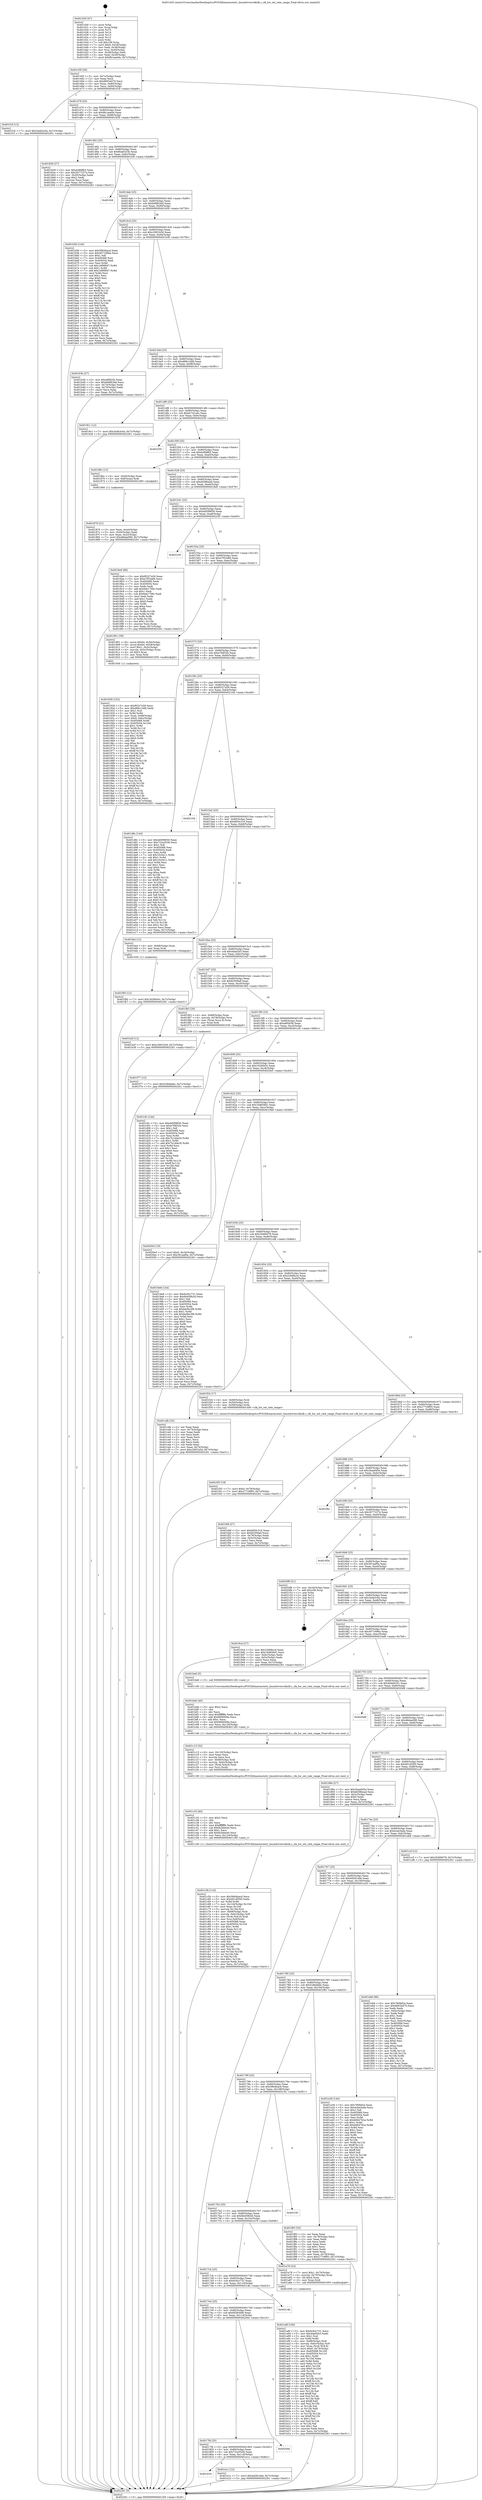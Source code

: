 digraph "0x401430" {
  label = "0x401430 (/mnt/c/Users/mathe/Desktop/tcc/POCII/binaries/extr_linuxdriversclkclk.c_clk_hw_set_rate_range_Final-ollvm.out::main(0))"
  labelloc = "t"
  node[shape=record]

  Entry [label="",width=0.3,height=0.3,shape=circle,fillcolor=black,style=filled]
  "0x40145f" [label="{
     0x40145f [26]\l
     | [instrs]\l
     &nbsp;&nbsp;0x40145f \<+3\>: mov -0x7c(%rbp),%eax\l
     &nbsp;&nbsp;0x401462 \<+2\>: mov %eax,%ecx\l
     &nbsp;&nbsp;0x401464 \<+6\>: sub $0x86634470,%ecx\l
     &nbsp;&nbsp;0x40146a \<+3\>: mov %eax,-0x80(%rbp)\l
     &nbsp;&nbsp;0x40146d \<+6\>: mov %ecx,-0x84(%rbp)\l
     &nbsp;&nbsp;0x401473 \<+6\>: je 0000000000401f18 \<main+0xae8\>\l
  }"]
  "0x401f18" [label="{
     0x401f18 [12]\l
     | [instrs]\l
     &nbsp;&nbsp;0x401f18 \<+7\>: movl $0x3a4b3c0a,-0x7c(%rbp)\l
     &nbsp;&nbsp;0x401f1f \<+5\>: jmp 0000000000402261 \<main+0xe31\>\l
  }"]
  "0x401479" [label="{
     0x401479 [25]\l
     | [instrs]\l
     &nbsp;&nbsp;0x401479 \<+5\>: jmp 000000000040147e \<main+0x4e\>\l
     &nbsp;&nbsp;0x40147e \<+3\>: mov -0x80(%rbp),%eax\l
     &nbsp;&nbsp;0x401481 \<+5\>: sub $0x8b1aee0e,%eax\l
     &nbsp;&nbsp;0x401486 \<+6\>: mov %eax,-0x88(%rbp)\l
     &nbsp;&nbsp;0x40148c \<+6\>: je 0000000000401839 \<main+0x409\>\l
  }"]
  Exit [label="",width=0.3,height=0.3,shape=circle,fillcolor=black,style=filled,peripheries=2]
  "0x401839" [label="{
     0x401839 [27]\l
     | [instrs]\l
     &nbsp;&nbsp;0x401839 \<+5\>: mov $0xdc8fdfb5,%eax\l
     &nbsp;&nbsp;0x40183e \<+5\>: mov $0x3077227e,%ecx\l
     &nbsp;&nbsp;0x401843 \<+3\>: mov -0x30(%rbp),%edx\l
     &nbsp;&nbsp;0x401846 \<+3\>: cmp $0x2,%edx\l
     &nbsp;&nbsp;0x401849 \<+3\>: cmovne %ecx,%eax\l
     &nbsp;&nbsp;0x40184c \<+3\>: mov %eax,-0x7c(%rbp)\l
     &nbsp;&nbsp;0x40184f \<+5\>: jmp 0000000000402261 \<main+0xe31\>\l
  }"]
  "0x401492" [label="{
     0x401492 [25]\l
     | [instrs]\l
     &nbsp;&nbsp;0x401492 \<+5\>: jmp 0000000000401497 \<main+0x67\>\l
     &nbsp;&nbsp;0x401497 \<+3\>: mov -0x80(%rbp),%eax\l
     &nbsp;&nbsp;0x40149a \<+5\>: sub $0x8ba6323b,%eax\l
     &nbsp;&nbsp;0x40149f \<+6\>: mov %eax,-0x8c(%rbp)\l
     &nbsp;&nbsp;0x4014a5 \<+6\>: je 0000000000401fc8 \<main+0xb98\>\l
  }"]
  "0x402261" [label="{
     0x402261 [5]\l
     | [instrs]\l
     &nbsp;&nbsp;0x402261 \<+5\>: jmp 000000000040145f \<main+0x2f\>\l
  }"]
  "0x401430" [label="{
     0x401430 [47]\l
     | [instrs]\l
     &nbsp;&nbsp;0x401430 \<+1\>: push %rbp\l
     &nbsp;&nbsp;0x401431 \<+3\>: mov %rsp,%rbp\l
     &nbsp;&nbsp;0x401434 \<+2\>: push %r15\l
     &nbsp;&nbsp;0x401436 \<+2\>: push %r14\l
     &nbsp;&nbsp;0x401438 \<+2\>: push %r13\l
     &nbsp;&nbsp;0x40143a \<+2\>: push %r12\l
     &nbsp;&nbsp;0x40143c \<+1\>: push %rbx\l
     &nbsp;&nbsp;0x40143d \<+7\>: sub $0x108,%rsp\l
     &nbsp;&nbsp;0x401444 \<+7\>: movl $0x0,-0x34(%rbp)\l
     &nbsp;&nbsp;0x40144b \<+3\>: mov %edi,-0x38(%rbp)\l
     &nbsp;&nbsp;0x40144e \<+4\>: mov %rsi,-0x40(%rbp)\l
     &nbsp;&nbsp;0x401452 \<+3\>: mov -0x38(%rbp),%edi\l
     &nbsp;&nbsp;0x401455 \<+3\>: mov %edi,-0x30(%rbp)\l
     &nbsp;&nbsp;0x401458 \<+7\>: movl $0x8b1aee0e,-0x7c(%rbp)\l
  }"]
  "0x401fb0" [label="{
     0x401fb0 [12]\l
     | [instrs]\l
     &nbsp;&nbsp;0x401fb0 \<+7\>: movl $0x16260e5c,-0x7c(%rbp)\l
     &nbsp;&nbsp;0x401fb7 \<+5\>: jmp 0000000000402261 \<main+0xe31\>\l
  }"]
  "0x401fc8" [label="{
     0x401fc8\l
  }", style=dashed]
  "0x4014ab" [label="{
     0x4014ab [25]\l
     | [instrs]\l
     &nbsp;&nbsp;0x4014ab \<+5\>: jmp 00000000004014b0 \<main+0x80\>\l
     &nbsp;&nbsp;0x4014b0 \<+3\>: mov -0x80(%rbp),%eax\l
     &nbsp;&nbsp;0x4014b3 \<+5\>: sub $0xb68fb3dd,%eax\l
     &nbsp;&nbsp;0x4014b8 \<+6\>: mov %eax,-0x90(%rbp)\l
     &nbsp;&nbsp;0x4014be \<+6\>: je 0000000000401b56 \<main+0x726\>\l
  }"]
  "0x401f77" [label="{
     0x401f77 [12]\l
     | [instrs]\l
     &nbsp;&nbsp;0x401f77 \<+7\>: movl $0x528ddddc,-0x7c(%rbp)\l
     &nbsp;&nbsp;0x401f7e \<+5\>: jmp 0000000000402261 \<main+0xe31\>\l
  }"]
  "0x401b56" [label="{
     0x401b56 [144]\l
     | [instrs]\l
     &nbsp;&nbsp;0x401b56 \<+5\>: mov $0x5864bacd,%eax\l
     &nbsp;&nbsp;0x401b5b \<+5\>: mov $0x4071696a,%ecx\l
     &nbsp;&nbsp;0x401b60 \<+2\>: mov $0x1,%dl\l
     &nbsp;&nbsp;0x401b62 \<+7\>: mov 0x405068,%esi\l
     &nbsp;&nbsp;0x401b69 \<+7\>: mov 0x405054,%edi\l
     &nbsp;&nbsp;0x401b70 \<+3\>: mov %esi,%r8d\l
     &nbsp;&nbsp;0x401b73 \<+7\>: sub $0x1ef06847,%r8d\l
     &nbsp;&nbsp;0x401b7a \<+4\>: sub $0x1,%r8d\l
     &nbsp;&nbsp;0x401b7e \<+7\>: add $0x1ef06847,%r8d\l
     &nbsp;&nbsp;0x401b85 \<+4\>: imul %r8d,%esi\l
     &nbsp;&nbsp;0x401b89 \<+3\>: and $0x1,%esi\l
     &nbsp;&nbsp;0x401b8c \<+3\>: cmp $0x0,%esi\l
     &nbsp;&nbsp;0x401b8f \<+4\>: sete %r9b\l
     &nbsp;&nbsp;0x401b93 \<+3\>: cmp $0xa,%edi\l
     &nbsp;&nbsp;0x401b96 \<+4\>: setl %r10b\l
     &nbsp;&nbsp;0x401b9a \<+3\>: mov %r9b,%r11b\l
     &nbsp;&nbsp;0x401b9d \<+4\>: xor $0xff,%r11b\l
     &nbsp;&nbsp;0x401ba1 \<+3\>: mov %r10b,%bl\l
     &nbsp;&nbsp;0x401ba4 \<+3\>: xor $0xff,%bl\l
     &nbsp;&nbsp;0x401ba7 \<+3\>: xor $0x0,%dl\l
     &nbsp;&nbsp;0x401baa \<+3\>: mov %r11b,%r14b\l
     &nbsp;&nbsp;0x401bad \<+4\>: and $0x0,%r14b\l
     &nbsp;&nbsp;0x401bb1 \<+3\>: and %dl,%r9b\l
     &nbsp;&nbsp;0x401bb4 \<+3\>: mov %bl,%r15b\l
     &nbsp;&nbsp;0x401bb7 \<+4\>: and $0x0,%r15b\l
     &nbsp;&nbsp;0x401bbb \<+3\>: and %dl,%r10b\l
     &nbsp;&nbsp;0x401bbe \<+3\>: or %r9b,%r14b\l
     &nbsp;&nbsp;0x401bc1 \<+3\>: or %r10b,%r15b\l
     &nbsp;&nbsp;0x401bc4 \<+3\>: xor %r15b,%r14b\l
     &nbsp;&nbsp;0x401bc7 \<+3\>: or %bl,%r11b\l
     &nbsp;&nbsp;0x401bca \<+4\>: xor $0xff,%r11b\l
     &nbsp;&nbsp;0x401bce \<+3\>: or $0x0,%dl\l
     &nbsp;&nbsp;0x401bd1 \<+3\>: and %dl,%r11b\l
     &nbsp;&nbsp;0x401bd4 \<+3\>: or %r11b,%r14b\l
     &nbsp;&nbsp;0x401bd7 \<+4\>: test $0x1,%r14b\l
     &nbsp;&nbsp;0x401bdb \<+3\>: cmovne %ecx,%eax\l
     &nbsp;&nbsp;0x401bde \<+3\>: mov %eax,-0x7c(%rbp)\l
     &nbsp;&nbsp;0x401be1 \<+5\>: jmp 0000000000402261 \<main+0xe31\>\l
  }"]
  "0x4014c4" [label="{
     0x4014c4 [25]\l
     | [instrs]\l
     &nbsp;&nbsp;0x4014c4 \<+5\>: jmp 00000000004014c9 \<main+0x99\>\l
     &nbsp;&nbsp;0x4014c9 \<+3\>: mov -0x80(%rbp),%eax\l
     &nbsp;&nbsp;0x4014cc \<+5\>: sub $0xc2901b3d,%eax\l
     &nbsp;&nbsp;0x4014d1 \<+6\>: mov %eax,-0x94(%rbp)\l
     &nbsp;&nbsp;0x4014d7 \<+6\>: je 0000000000401b3b \<main+0x70b\>\l
  }"]
  "0x401f35" [label="{
     0x401f35 [19]\l
     | [instrs]\l
     &nbsp;&nbsp;0x401f35 \<+7\>: movl $0x0,-0x78(%rbp)\l
     &nbsp;&nbsp;0x401f3c \<+7\>: movl $0x277c9f93,-0x7c(%rbp)\l
     &nbsp;&nbsp;0x401f43 \<+5\>: jmp 0000000000402261 \<main+0xe31\>\l
  }"]
  "0x401b3b" [label="{
     0x401b3b [27]\l
     | [instrs]\l
     &nbsp;&nbsp;0x401b3b \<+5\>: mov $0xa8f5b5b,%eax\l
     &nbsp;&nbsp;0x401b40 \<+5\>: mov $0xb68fb3dd,%ecx\l
     &nbsp;&nbsp;0x401b45 \<+3\>: mov -0x74(%rbp),%edx\l
     &nbsp;&nbsp;0x401b48 \<+3\>: cmp -0x70(%rbp),%edx\l
     &nbsp;&nbsp;0x401b4b \<+3\>: cmovl %ecx,%eax\l
     &nbsp;&nbsp;0x401b4e \<+3\>: mov %eax,-0x7c(%rbp)\l
     &nbsp;&nbsp;0x401b51 \<+5\>: jmp 0000000000402261 \<main+0xe31\>\l
  }"]
  "0x4014dd" [label="{
     0x4014dd [25]\l
     | [instrs]\l
     &nbsp;&nbsp;0x4014dd \<+5\>: jmp 00000000004014e2 \<main+0xb2\>\l
     &nbsp;&nbsp;0x4014e2 \<+3\>: mov -0x80(%rbp),%eax\l
     &nbsp;&nbsp;0x4014e5 \<+5\>: sub $0xd68c1dd6,%eax\l
     &nbsp;&nbsp;0x4014ea \<+6\>: mov %eax,-0x98(%rbp)\l
     &nbsp;&nbsp;0x4014f0 \<+6\>: je 00000000004019c1 \<main+0x591\>\l
  }"]
  "0x401816" [label="{
     0x401816\l
  }", style=dashed]
  "0x4019c1" [label="{
     0x4019c1 [12]\l
     | [instrs]\l
     &nbsp;&nbsp;0x4019c1 \<+7\>: movl $0x3a4b3c0a,-0x7c(%rbp)\l
     &nbsp;&nbsp;0x4019c8 \<+5\>: jmp 0000000000402261 \<main+0xe31\>\l
  }"]
  "0x4014f6" [label="{
     0x4014f6 [25]\l
     | [instrs]\l
     &nbsp;&nbsp;0x4014f6 \<+5\>: jmp 00000000004014fb \<main+0xcb\>\l
     &nbsp;&nbsp;0x4014fb \<+3\>: mov -0x80(%rbp),%eax\l
     &nbsp;&nbsp;0x4014fe \<+5\>: sub $0xdc741a4c,%eax\l
     &nbsp;&nbsp;0x401503 \<+6\>: mov %eax,-0x9c(%rbp)\l
     &nbsp;&nbsp;0x401509 \<+6\>: je 0000000000402255 \<main+0xe25\>\l
  }"]
  "0x401e1c" [label="{
     0x401e1c [12]\l
     | [instrs]\l
     &nbsp;&nbsp;0x401e1c \<+7\>: movl $0x4d2814de,-0x7c(%rbp)\l
     &nbsp;&nbsp;0x401e23 \<+5\>: jmp 0000000000402261 \<main+0xe31\>\l
  }"]
  "0x402255" [label="{
     0x402255\l
  }", style=dashed]
  "0x40150f" [label="{
     0x40150f [25]\l
     | [instrs]\l
     &nbsp;&nbsp;0x40150f \<+5\>: jmp 0000000000401514 \<main+0xe4\>\l
     &nbsp;&nbsp;0x401514 \<+3\>: mov -0x80(%rbp),%eax\l
     &nbsp;&nbsp;0x401517 \<+5\>: sub $0xdc8fdfb5,%eax\l
     &nbsp;&nbsp;0x40151c \<+6\>: mov %eax,-0xa0(%rbp)\l
     &nbsp;&nbsp;0x401522 \<+6\>: je 000000000040186c \<main+0x43c\>\l
  }"]
  "0x4017fd" [label="{
     0x4017fd [25]\l
     | [instrs]\l
     &nbsp;&nbsp;0x4017fd \<+5\>: jmp 0000000000401802 \<main+0x3d2\>\l
     &nbsp;&nbsp;0x401802 \<+3\>: mov -0x80(%rbp),%eax\l
     &nbsp;&nbsp;0x401805 \<+5\>: sub $0x722e5536,%eax\l
     &nbsp;&nbsp;0x40180a \<+6\>: mov %eax,-0x118(%rbp)\l
     &nbsp;&nbsp;0x401810 \<+6\>: je 0000000000401e1c \<main+0x9ec\>\l
  }"]
  "0x40186c" [label="{
     0x40186c [13]\l
     | [instrs]\l
     &nbsp;&nbsp;0x40186c \<+4\>: mov -0x40(%rbp),%rax\l
     &nbsp;&nbsp;0x401870 \<+4\>: mov 0x8(%rax),%rdi\l
     &nbsp;&nbsp;0x401874 \<+5\>: call 0000000000401060 \<atoi@plt\>\l
     | [calls]\l
     &nbsp;&nbsp;0x401060 \{1\} (unknown)\l
  }"]
  "0x401528" [label="{
     0x401528 [25]\l
     | [instrs]\l
     &nbsp;&nbsp;0x401528 \<+5\>: jmp 000000000040152d \<main+0xfd\>\l
     &nbsp;&nbsp;0x40152d \<+3\>: mov -0x80(%rbp),%eax\l
     &nbsp;&nbsp;0x401530 \<+5\>: sub $0xdd38bead,%eax\l
     &nbsp;&nbsp;0x401535 \<+6\>: mov %eax,-0xa4(%rbp)\l
     &nbsp;&nbsp;0x40153b \<+6\>: je 00000000004018a9 \<main+0x479\>\l
  }"]
  "0x401879" [label="{
     0x401879 [21]\l
     | [instrs]\l
     &nbsp;&nbsp;0x401879 \<+3\>: mov %eax,-0x44(%rbp)\l
     &nbsp;&nbsp;0x40187c \<+3\>: mov -0x44(%rbp),%eax\l
     &nbsp;&nbsp;0x40187f \<+3\>: mov %eax,-0x2c(%rbp)\l
     &nbsp;&nbsp;0x401882 \<+7\>: movl $0x48dae080,-0x7c(%rbp)\l
     &nbsp;&nbsp;0x401889 \<+5\>: jmp 0000000000402261 \<main+0xe31\>\l
  }"]
  "0x40204e" [label="{
     0x40204e\l
  }", style=dashed]
  "0x4018a9" [label="{
     0x4018a9 [88]\l
     | [instrs]\l
     &nbsp;&nbsp;0x4018a9 \<+5\>: mov $0xf0327a59,%eax\l
     &nbsp;&nbsp;0x4018ae \<+5\>: mov $0xe7f53a66,%ecx\l
     &nbsp;&nbsp;0x4018b3 \<+7\>: mov 0x405068,%edx\l
     &nbsp;&nbsp;0x4018ba \<+7\>: mov 0x405054,%esi\l
     &nbsp;&nbsp;0x4018c1 \<+2\>: mov %edx,%edi\l
     &nbsp;&nbsp;0x4018c3 \<+6\>: add $0x6eb1768c,%edi\l
     &nbsp;&nbsp;0x4018c9 \<+3\>: sub $0x1,%edi\l
     &nbsp;&nbsp;0x4018cc \<+6\>: sub $0x6eb1768c,%edi\l
     &nbsp;&nbsp;0x4018d2 \<+3\>: imul %edi,%edx\l
     &nbsp;&nbsp;0x4018d5 \<+3\>: and $0x1,%edx\l
     &nbsp;&nbsp;0x4018d8 \<+3\>: cmp $0x0,%edx\l
     &nbsp;&nbsp;0x4018db \<+4\>: sete %r8b\l
     &nbsp;&nbsp;0x4018df \<+3\>: cmp $0xa,%esi\l
     &nbsp;&nbsp;0x4018e2 \<+4\>: setl %r9b\l
     &nbsp;&nbsp;0x4018e6 \<+3\>: mov %r8b,%r10b\l
     &nbsp;&nbsp;0x4018e9 \<+3\>: and %r9b,%r10b\l
     &nbsp;&nbsp;0x4018ec \<+3\>: xor %r9b,%r8b\l
     &nbsp;&nbsp;0x4018ef \<+3\>: or %r8b,%r10b\l
     &nbsp;&nbsp;0x4018f2 \<+4\>: test $0x1,%r10b\l
     &nbsp;&nbsp;0x4018f6 \<+3\>: cmovne %ecx,%eax\l
     &nbsp;&nbsp;0x4018f9 \<+3\>: mov %eax,-0x7c(%rbp)\l
     &nbsp;&nbsp;0x4018fc \<+5\>: jmp 0000000000402261 \<main+0xe31\>\l
  }"]
  "0x401541" [label="{
     0x401541 [25]\l
     | [instrs]\l
     &nbsp;&nbsp;0x401541 \<+5\>: jmp 0000000000401546 \<main+0x116\>\l
     &nbsp;&nbsp;0x401546 \<+3\>: mov -0x80(%rbp),%eax\l
     &nbsp;&nbsp;0x401549 \<+5\>: sub $0xdd599650,%eax\l
     &nbsp;&nbsp;0x40154e \<+6\>: mov %eax,-0xa8(%rbp)\l
     &nbsp;&nbsp;0x401554 \<+6\>: je 0000000000402230 \<main+0xe00\>\l
  }"]
  "0x4017e4" [label="{
     0x4017e4 [25]\l
     | [instrs]\l
     &nbsp;&nbsp;0x4017e4 \<+5\>: jmp 00000000004017e9 \<main+0x3b9\>\l
     &nbsp;&nbsp;0x4017e9 \<+3\>: mov -0x80(%rbp),%eax\l
     &nbsp;&nbsp;0x4017ec \<+5\>: sub $0x6f28cb98,%eax\l
     &nbsp;&nbsp;0x4017f1 \<+6\>: mov %eax,-0x114(%rbp)\l
     &nbsp;&nbsp;0x4017f7 \<+6\>: je 000000000040204e \<main+0xc1e\>\l
  }"]
  "0x402230" [label="{
     0x402230\l
  }", style=dashed]
  "0x40155a" [label="{
     0x40155a [25]\l
     | [instrs]\l
     &nbsp;&nbsp;0x40155a \<+5\>: jmp 000000000040155f \<main+0x12f\>\l
     &nbsp;&nbsp;0x40155f \<+3\>: mov -0x80(%rbp),%eax\l
     &nbsp;&nbsp;0x401562 \<+5\>: sub $0xe7f53a66,%eax\l
     &nbsp;&nbsp;0x401567 \<+6\>: mov %eax,-0xac(%rbp)\l
     &nbsp;&nbsp;0x40156d \<+6\>: je 0000000000401901 \<main+0x4d1\>\l
  }"]
  "0x40214b" [label="{
     0x40214b\l
  }", style=dashed]
  "0x401901" [label="{
     0x401901 [39]\l
     | [instrs]\l
     &nbsp;&nbsp;0x401901 \<+8\>: movq $0x64,-0x50(%rbp)\l
     &nbsp;&nbsp;0x401909 \<+8\>: movq $0x64,-0x58(%rbp)\l
     &nbsp;&nbsp;0x401911 \<+7\>: movl $0x1,-0x5c(%rbp)\l
     &nbsp;&nbsp;0x401918 \<+4\>: movslq -0x5c(%rbp),%rax\l
     &nbsp;&nbsp;0x40191c \<+4\>: shl $0x3,%rax\l
     &nbsp;&nbsp;0x401920 \<+3\>: mov %rax,%rdi\l
     &nbsp;&nbsp;0x401923 \<+5\>: call 0000000000401050 \<malloc@plt\>\l
     | [calls]\l
     &nbsp;&nbsp;0x401050 \{1\} (unknown)\l
  }"]
  "0x401573" [label="{
     0x401573 [25]\l
     | [instrs]\l
     &nbsp;&nbsp;0x401573 \<+5\>: jmp 0000000000401578 \<main+0x148\>\l
     &nbsp;&nbsp;0x401578 \<+3\>: mov -0x80(%rbp),%eax\l
     &nbsp;&nbsp;0x40157b \<+5\>: sub $0xe7fdf32b,%eax\l
     &nbsp;&nbsp;0x401580 \<+6\>: mov %eax,-0xb0(%rbp)\l
     &nbsp;&nbsp;0x401586 \<+6\>: je 0000000000401d8c \<main+0x95c\>\l
  }"]
  "0x401c5b" [label="{
     0x401c5b [116]\l
     | [instrs]\l
     &nbsp;&nbsp;0x401c5b \<+5\>: mov $0x5864bacd,%ecx\l
     &nbsp;&nbsp;0x401c60 \<+5\>: mov $0x4914f300,%edx\l
     &nbsp;&nbsp;0x401c65 \<+3\>: xor %r9d,%r9d\l
     &nbsp;&nbsp;0x401c68 \<+7\>: mov -0x124(%rbp),%r10d\l
     &nbsp;&nbsp;0x401c6f \<+4\>: imul %eax,%r10d\l
     &nbsp;&nbsp;0x401c73 \<+3\>: movslq %r10d,%rsi\l
     &nbsp;&nbsp;0x401c76 \<+4\>: mov -0x68(%rbp),%rdi\l
     &nbsp;&nbsp;0x401c7a \<+4\>: movslq -0x6c(%rbp),%r8\l
     &nbsp;&nbsp;0x401c7e \<+4\>: mov (%rdi,%r8,8),%rdi\l
     &nbsp;&nbsp;0x401c82 \<+4\>: mov %rsi,0x8(%rdi)\l
     &nbsp;&nbsp;0x401c86 \<+7\>: mov 0x405068,%eax\l
     &nbsp;&nbsp;0x401c8d \<+8\>: mov 0x405054,%r10d\l
     &nbsp;&nbsp;0x401c95 \<+4\>: sub $0x1,%r9d\l
     &nbsp;&nbsp;0x401c99 \<+3\>: mov %eax,%r11d\l
     &nbsp;&nbsp;0x401c9c \<+3\>: add %r9d,%r11d\l
     &nbsp;&nbsp;0x401c9f \<+4\>: imul %r11d,%eax\l
     &nbsp;&nbsp;0x401ca3 \<+3\>: and $0x1,%eax\l
     &nbsp;&nbsp;0x401ca6 \<+3\>: cmp $0x0,%eax\l
     &nbsp;&nbsp;0x401ca9 \<+3\>: sete %bl\l
     &nbsp;&nbsp;0x401cac \<+4\>: cmp $0xa,%r10d\l
     &nbsp;&nbsp;0x401cb0 \<+4\>: setl %r14b\l
     &nbsp;&nbsp;0x401cb4 \<+3\>: mov %bl,%r15b\l
     &nbsp;&nbsp;0x401cb7 \<+3\>: and %r14b,%r15b\l
     &nbsp;&nbsp;0x401cba \<+3\>: xor %r14b,%bl\l
     &nbsp;&nbsp;0x401cbd \<+3\>: or %bl,%r15b\l
     &nbsp;&nbsp;0x401cc0 \<+4\>: test $0x1,%r15b\l
     &nbsp;&nbsp;0x401cc4 \<+3\>: cmovne %edx,%ecx\l
     &nbsp;&nbsp;0x401cc7 \<+3\>: mov %ecx,-0x7c(%rbp)\l
     &nbsp;&nbsp;0x401cca \<+5\>: jmp 0000000000402261 \<main+0xe31\>\l
  }"]
  "0x401d8c" [label="{
     0x401d8c [144]\l
     | [instrs]\l
     &nbsp;&nbsp;0x401d8c \<+5\>: mov $0xdd599650,%eax\l
     &nbsp;&nbsp;0x401d91 \<+5\>: mov $0x722e5536,%ecx\l
     &nbsp;&nbsp;0x401d96 \<+2\>: mov $0x1,%dl\l
     &nbsp;&nbsp;0x401d98 \<+7\>: mov 0x405068,%esi\l
     &nbsp;&nbsp;0x401d9f \<+7\>: mov 0x405054,%edi\l
     &nbsp;&nbsp;0x401da6 \<+3\>: mov %esi,%r8d\l
     &nbsp;&nbsp;0x401da9 \<+7\>: sub $0x10c0e11,%r8d\l
     &nbsp;&nbsp;0x401db0 \<+4\>: sub $0x1,%r8d\l
     &nbsp;&nbsp;0x401db4 \<+7\>: add $0x10c0e11,%r8d\l
     &nbsp;&nbsp;0x401dbb \<+4\>: imul %r8d,%esi\l
     &nbsp;&nbsp;0x401dbf \<+3\>: and $0x1,%esi\l
     &nbsp;&nbsp;0x401dc2 \<+3\>: cmp $0x0,%esi\l
     &nbsp;&nbsp;0x401dc5 \<+4\>: sete %r9b\l
     &nbsp;&nbsp;0x401dc9 \<+3\>: cmp $0xa,%edi\l
     &nbsp;&nbsp;0x401dcc \<+4\>: setl %r10b\l
     &nbsp;&nbsp;0x401dd0 \<+3\>: mov %r9b,%r11b\l
     &nbsp;&nbsp;0x401dd3 \<+4\>: xor $0xff,%r11b\l
     &nbsp;&nbsp;0x401dd7 \<+3\>: mov %r10b,%bl\l
     &nbsp;&nbsp;0x401dda \<+3\>: xor $0xff,%bl\l
     &nbsp;&nbsp;0x401ddd \<+3\>: xor $0x0,%dl\l
     &nbsp;&nbsp;0x401de0 \<+3\>: mov %r11b,%r14b\l
     &nbsp;&nbsp;0x401de3 \<+4\>: and $0x0,%r14b\l
     &nbsp;&nbsp;0x401de7 \<+3\>: and %dl,%r9b\l
     &nbsp;&nbsp;0x401dea \<+3\>: mov %bl,%r15b\l
     &nbsp;&nbsp;0x401ded \<+4\>: and $0x0,%r15b\l
     &nbsp;&nbsp;0x401df1 \<+3\>: and %dl,%r10b\l
     &nbsp;&nbsp;0x401df4 \<+3\>: or %r9b,%r14b\l
     &nbsp;&nbsp;0x401df7 \<+3\>: or %r10b,%r15b\l
     &nbsp;&nbsp;0x401dfa \<+3\>: xor %r15b,%r14b\l
     &nbsp;&nbsp;0x401dfd \<+3\>: or %bl,%r11b\l
     &nbsp;&nbsp;0x401e00 \<+4\>: xor $0xff,%r11b\l
     &nbsp;&nbsp;0x401e04 \<+3\>: or $0x0,%dl\l
     &nbsp;&nbsp;0x401e07 \<+3\>: and %dl,%r11b\l
     &nbsp;&nbsp;0x401e0a \<+3\>: or %r11b,%r14b\l
     &nbsp;&nbsp;0x401e0d \<+4\>: test $0x1,%r14b\l
     &nbsp;&nbsp;0x401e11 \<+3\>: cmovne %ecx,%eax\l
     &nbsp;&nbsp;0x401e14 \<+3\>: mov %eax,-0x7c(%rbp)\l
     &nbsp;&nbsp;0x401e17 \<+5\>: jmp 0000000000402261 \<main+0xe31\>\l
  }"]
  "0x40158c" [label="{
     0x40158c [25]\l
     | [instrs]\l
     &nbsp;&nbsp;0x40158c \<+5\>: jmp 0000000000401591 \<main+0x161\>\l
     &nbsp;&nbsp;0x401591 \<+3\>: mov -0x80(%rbp),%eax\l
     &nbsp;&nbsp;0x401594 \<+5\>: sub $0xf0327a59,%eax\l
     &nbsp;&nbsp;0x401599 \<+6\>: mov %eax,-0xb4(%rbp)\l
     &nbsp;&nbsp;0x40159f \<+6\>: je 000000000040210d \<main+0xcdd\>\l
  }"]
  "0x401c33" [label="{
     0x401c33 [40]\l
     | [instrs]\l
     &nbsp;&nbsp;0x401c33 \<+5\>: mov $0x2,%ecx\l
     &nbsp;&nbsp;0x401c38 \<+1\>: cltd\l
     &nbsp;&nbsp;0x401c39 \<+2\>: idiv %ecx\l
     &nbsp;&nbsp;0x401c3b \<+6\>: imul $0xfffffffe,%edx,%ecx\l
     &nbsp;&nbsp;0x401c41 \<+6\>: sub $0xfe2bbe4d,%ecx\l
     &nbsp;&nbsp;0x401c47 \<+3\>: add $0x1,%ecx\l
     &nbsp;&nbsp;0x401c4a \<+6\>: add $0xfe2bbe4d,%ecx\l
     &nbsp;&nbsp;0x401c50 \<+6\>: mov %ecx,-0x124(%rbp)\l
     &nbsp;&nbsp;0x401c56 \<+5\>: call 0000000000401160 \<next_i\>\l
     | [calls]\l
     &nbsp;&nbsp;0x401160 \{1\} (/mnt/c/Users/mathe/Desktop/tcc/POCII/binaries/extr_linuxdriversclkclk.c_clk_hw_set_rate_range_Final-ollvm.out::next_i)\l
  }"]
  "0x40210d" [label="{
     0x40210d\l
  }", style=dashed]
  "0x4015a5" [label="{
     0x4015a5 [25]\l
     | [instrs]\l
     &nbsp;&nbsp;0x4015a5 \<+5\>: jmp 00000000004015aa \<main+0x17a\>\l
     &nbsp;&nbsp;0x4015aa \<+3\>: mov -0x80(%rbp),%eax\l
     &nbsp;&nbsp;0x4015ad \<+5\>: sub $0xfd50c316,%eax\l
     &nbsp;&nbsp;0x4015b2 \<+6\>: mov %eax,-0xb8(%rbp)\l
     &nbsp;&nbsp;0x4015b8 \<+6\>: je 0000000000401fa4 \<main+0xb74\>\l
  }"]
  "0x401c13" [label="{
     0x401c13 [32]\l
     | [instrs]\l
     &nbsp;&nbsp;0x401c13 \<+6\>: mov -0x120(%rbp),%ecx\l
     &nbsp;&nbsp;0x401c19 \<+3\>: imul %eax,%ecx\l
     &nbsp;&nbsp;0x401c1c \<+3\>: movslq %ecx,%rsi\l
     &nbsp;&nbsp;0x401c1f \<+4\>: mov -0x68(%rbp),%rdi\l
     &nbsp;&nbsp;0x401c23 \<+4\>: movslq -0x6c(%rbp),%r8\l
     &nbsp;&nbsp;0x401c27 \<+4\>: mov (%rdi,%r8,8),%rdi\l
     &nbsp;&nbsp;0x401c2b \<+3\>: mov %rsi,(%rdi)\l
     &nbsp;&nbsp;0x401c2e \<+5\>: call 0000000000401160 \<next_i\>\l
     | [calls]\l
     &nbsp;&nbsp;0x401160 \{1\} (/mnt/c/Users/mathe/Desktop/tcc/POCII/binaries/extr_linuxdriversclkclk.c_clk_hw_set_rate_range_Final-ollvm.out::next_i)\l
  }"]
  "0x401fa4" [label="{
     0x401fa4 [12]\l
     | [instrs]\l
     &nbsp;&nbsp;0x401fa4 \<+4\>: mov -0x68(%rbp),%rax\l
     &nbsp;&nbsp;0x401fa8 \<+3\>: mov %rax,%rdi\l
     &nbsp;&nbsp;0x401fab \<+5\>: call 0000000000401030 \<free@plt\>\l
     | [calls]\l
     &nbsp;&nbsp;0x401030 \{1\} (unknown)\l
  }"]
  "0x4015be" [label="{
     0x4015be [25]\l
     | [instrs]\l
     &nbsp;&nbsp;0x4015be \<+5\>: jmp 00000000004015c3 \<main+0x193\>\l
     &nbsp;&nbsp;0x4015c3 \<+3\>: mov -0x80(%rbp),%eax\l
     &nbsp;&nbsp;0x4015c6 \<+5\>: sub $0x4da02b3,%eax\l
     &nbsp;&nbsp;0x4015cb \<+6\>: mov %eax,-0xbc(%rbp)\l
     &nbsp;&nbsp;0x4015d1 \<+6\>: je 0000000000401b2f \<main+0x6ff\>\l
  }"]
  "0x401beb" [label="{
     0x401beb [40]\l
     | [instrs]\l
     &nbsp;&nbsp;0x401beb \<+5\>: mov $0x2,%ecx\l
     &nbsp;&nbsp;0x401bf0 \<+1\>: cltd\l
     &nbsp;&nbsp;0x401bf1 \<+2\>: idiv %ecx\l
     &nbsp;&nbsp;0x401bf3 \<+6\>: imul $0xfffffffe,%edx,%ecx\l
     &nbsp;&nbsp;0x401bf9 \<+6\>: add $0x90f4009a,%ecx\l
     &nbsp;&nbsp;0x401bff \<+3\>: add $0x1,%ecx\l
     &nbsp;&nbsp;0x401c02 \<+6\>: sub $0x90f4009a,%ecx\l
     &nbsp;&nbsp;0x401c08 \<+6\>: mov %ecx,-0x120(%rbp)\l
     &nbsp;&nbsp;0x401c0e \<+5\>: call 0000000000401160 \<next_i\>\l
     | [calls]\l
     &nbsp;&nbsp;0x401160 \{1\} (/mnt/c/Users/mathe/Desktop/tcc/POCII/binaries/extr_linuxdriversclkclk.c_clk_hw_set_rate_range_Final-ollvm.out::next_i)\l
  }"]
  "0x401b2f" [label="{
     0x401b2f [12]\l
     | [instrs]\l
     &nbsp;&nbsp;0x401b2f \<+7\>: movl $0xc2901b3d,-0x7c(%rbp)\l
     &nbsp;&nbsp;0x401b36 \<+5\>: jmp 0000000000402261 \<main+0xe31\>\l
  }"]
  "0x4015d7" [label="{
     0x4015d7 [25]\l
     | [instrs]\l
     &nbsp;&nbsp;0x4015d7 \<+5\>: jmp 00000000004015dc \<main+0x1ac\>\l
     &nbsp;&nbsp;0x4015dc \<+3\>: mov -0x80(%rbp),%eax\l
     &nbsp;&nbsp;0x4015df \<+5\>: sub $0x82509a9,%eax\l
     &nbsp;&nbsp;0x4015e4 \<+6\>: mov %eax,-0xc0(%rbp)\l
     &nbsp;&nbsp;0x4015ea \<+6\>: je 0000000000401f63 \<main+0xb33\>\l
  }"]
  "0x401a8f" [label="{
     0x401a8f [160]\l
     | [instrs]\l
     &nbsp;&nbsp;0x401a8f \<+5\>: mov $0x6c92c731,%ecx\l
     &nbsp;&nbsp;0x401a94 \<+5\>: mov $0x4da02b3,%edx\l
     &nbsp;&nbsp;0x401a99 \<+3\>: mov $0x1,%sil\l
     &nbsp;&nbsp;0x401a9c \<+3\>: xor %r8d,%r8d\l
     &nbsp;&nbsp;0x401a9f \<+4\>: mov -0x68(%rbp),%rdi\l
     &nbsp;&nbsp;0x401aa3 \<+4\>: movslq -0x6c(%rbp),%r9\l
     &nbsp;&nbsp;0x401aa7 \<+4\>: mov %rax,(%rdi,%r9,8)\l
     &nbsp;&nbsp;0x401aab \<+7\>: movl $0x0,-0x74(%rbp)\l
     &nbsp;&nbsp;0x401ab2 \<+8\>: mov 0x405068,%r10d\l
     &nbsp;&nbsp;0x401aba \<+8\>: mov 0x405054,%r11d\l
     &nbsp;&nbsp;0x401ac2 \<+4\>: sub $0x1,%r8d\l
     &nbsp;&nbsp;0x401ac6 \<+3\>: mov %r10d,%ebx\l
     &nbsp;&nbsp;0x401ac9 \<+3\>: add %r8d,%ebx\l
     &nbsp;&nbsp;0x401acc \<+4\>: imul %ebx,%r10d\l
     &nbsp;&nbsp;0x401ad0 \<+4\>: and $0x1,%r10d\l
     &nbsp;&nbsp;0x401ad4 \<+4\>: cmp $0x0,%r10d\l
     &nbsp;&nbsp;0x401ad8 \<+4\>: sete %r14b\l
     &nbsp;&nbsp;0x401adc \<+4\>: cmp $0xa,%r11d\l
     &nbsp;&nbsp;0x401ae0 \<+4\>: setl %r15b\l
     &nbsp;&nbsp;0x401ae4 \<+3\>: mov %r14b,%r12b\l
     &nbsp;&nbsp;0x401ae7 \<+4\>: xor $0xff,%r12b\l
     &nbsp;&nbsp;0x401aeb \<+3\>: mov %r15b,%r13b\l
     &nbsp;&nbsp;0x401aee \<+4\>: xor $0xff,%r13b\l
     &nbsp;&nbsp;0x401af2 \<+4\>: xor $0x1,%sil\l
     &nbsp;&nbsp;0x401af6 \<+3\>: mov %r12b,%al\l
     &nbsp;&nbsp;0x401af9 \<+2\>: and $0xff,%al\l
     &nbsp;&nbsp;0x401afb \<+3\>: and %sil,%r14b\l
     &nbsp;&nbsp;0x401afe \<+3\>: mov %r13b,%dil\l
     &nbsp;&nbsp;0x401b01 \<+4\>: and $0xff,%dil\l
     &nbsp;&nbsp;0x401b05 \<+3\>: and %sil,%r15b\l
     &nbsp;&nbsp;0x401b08 \<+3\>: or %r14b,%al\l
     &nbsp;&nbsp;0x401b0b \<+3\>: or %r15b,%dil\l
     &nbsp;&nbsp;0x401b0e \<+3\>: xor %dil,%al\l
     &nbsp;&nbsp;0x401b11 \<+3\>: or %r13b,%r12b\l
     &nbsp;&nbsp;0x401b14 \<+4\>: xor $0xff,%r12b\l
     &nbsp;&nbsp;0x401b18 \<+4\>: or $0x1,%sil\l
     &nbsp;&nbsp;0x401b1c \<+3\>: and %sil,%r12b\l
     &nbsp;&nbsp;0x401b1f \<+3\>: or %r12b,%al\l
     &nbsp;&nbsp;0x401b22 \<+2\>: test $0x1,%al\l
     &nbsp;&nbsp;0x401b24 \<+3\>: cmovne %edx,%ecx\l
     &nbsp;&nbsp;0x401b27 \<+3\>: mov %ecx,-0x7c(%rbp)\l
     &nbsp;&nbsp;0x401b2a \<+5\>: jmp 0000000000402261 \<main+0xe31\>\l
  }"]
  "0x401f63" [label="{
     0x401f63 [20]\l
     | [instrs]\l
     &nbsp;&nbsp;0x401f63 \<+4\>: mov -0x68(%rbp),%rax\l
     &nbsp;&nbsp;0x401f67 \<+4\>: movslq -0x78(%rbp),%rcx\l
     &nbsp;&nbsp;0x401f6b \<+4\>: mov (%rax,%rcx,8),%rax\l
     &nbsp;&nbsp;0x401f6f \<+3\>: mov %rax,%rdi\l
     &nbsp;&nbsp;0x401f72 \<+5\>: call 0000000000401030 \<free@plt\>\l
     | [calls]\l
     &nbsp;&nbsp;0x401030 \{1\} (unknown)\l
  }"]
  "0x4015f0" [label="{
     0x4015f0 [25]\l
     | [instrs]\l
     &nbsp;&nbsp;0x4015f0 \<+5\>: jmp 00000000004015f5 \<main+0x1c5\>\l
     &nbsp;&nbsp;0x4015f5 \<+3\>: mov -0x80(%rbp),%eax\l
     &nbsp;&nbsp;0x4015f8 \<+5\>: sub $0xa8f5b5b,%eax\l
     &nbsp;&nbsp;0x4015fd \<+6\>: mov %eax,-0xc4(%rbp)\l
     &nbsp;&nbsp;0x401603 \<+6\>: je 0000000000401cfc \<main+0x8cc\>\l
  }"]
  "0x4017cb" [label="{
     0x4017cb [25]\l
     | [instrs]\l
     &nbsp;&nbsp;0x4017cb \<+5\>: jmp 00000000004017d0 \<main+0x3a0\>\l
     &nbsp;&nbsp;0x4017d0 \<+3\>: mov -0x80(%rbp),%eax\l
     &nbsp;&nbsp;0x4017d3 \<+5\>: sub $0x6c92c731,%eax\l
     &nbsp;&nbsp;0x4017d8 \<+6\>: mov %eax,-0x110(%rbp)\l
     &nbsp;&nbsp;0x4017de \<+6\>: je 000000000040214b \<main+0xd1b\>\l
  }"]
  "0x401cfc" [label="{
     0x401cfc [144]\l
     | [instrs]\l
     &nbsp;&nbsp;0x401cfc \<+5\>: mov $0xdd599650,%eax\l
     &nbsp;&nbsp;0x401d01 \<+5\>: mov $0xe7fdf32b,%ecx\l
     &nbsp;&nbsp;0x401d06 \<+2\>: mov $0x1,%dl\l
     &nbsp;&nbsp;0x401d08 \<+7\>: mov 0x405068,%esi\l
     &nbsp;&nbsp;0x401d0f \<+7\>: mov 0x405054,%edi\l
     &nbsp;&nbsp;0x401d16 \<+3\>: mov %esi,%r8d\l
     &nbsp;&nbsp;0x401d19 \<+7\>: sub $0x7b14de30,%r8d\l
     &nbsp;&nbsp;0x401d20 \<+4\>: sub $0x1,%r8d\l
     &nbsp;&nbsp;0x401d24 \<+7\>: add $0x7b14de30,%r8d\l
     &nbsp;&nbsp;0x401d2b \<+4\>: imul %r8d,%esi\l
     &nbsp;&nbsp;0x401d2f \<+3\>: and $0x1,%esi\l
     &nbsp;&nbsp;0x401d32 \<+3\>: cmp $0x0,%esi\l
     &nbsp;&nbsp;0x401d35 \<+4\>: sete %r9b\l
     &nbsp;&nbsp;0x401d39 \<+3\>: cmp $0xa,%edi\l
     &nbsp;&nbsp;0x401d3c \<+4\>: setl %r10b\l
     &nbsp;&nbsp;0x401d40 \<+3\>: mov %r9b,%r11b\l
     &nbsp;&nbsp;0x401d43 \<+4\>: xor $0xff,%r11b\l
     &nbsp;&nbsp;0x401d47 \<+3\>: mov %r10b,%bl\l
     &nbsp;&nbsp;0x401d4a \<+3\>: xor $0xff,%bl\l
     &nbsp;&nbsp;0x401d4d \<+3\>: xor $0x1,%dl\l
     &nbsp;&nbsp;0x401d50 \<+3\>: mov %r11b,%r14b\l
     &nbsp;&nbsp;0x401d53 \<+4\>: and $0xff,%r14b\l
     &nbsp;&nbsp;0x401d57 \<+3\>: and %dl,%r9b\l
     &nbsp;&nbsp;0x401d5a \<+3\>: mov %bl,%r15b\l
     &nbsp;&nbsp;0x401d5d \<+4\>: and $0xff,%r15b\l
     &nbsp;&nbsp;0x401d61 \<+3\>: and %dl,%r10b\l
     &nbsp;&nbsp;0x401d64 \<+3\>: or %r9b,%r14b\l
     &nbsp;&nbsp;0x401d67 \<+3\>: or %r10b,%r15b\l
     &nbsp;&nbsp;0x401d6a \<+3\>: xor %r15b,%r14b\l
     &nbsp;&nbsp;0x401d6d \<+3\>: or %bl,%r11b\l
     &nbsp;&nbsp;0x401d70 \<+4\>: xor $0xff,%r11b\l
     &nbsp;&nbsp;0x401d74 \<+3\>: or $0x1,%dl\l
     &nbsp;&nbsp;0x401d77 \<+3\>: and %dl,%r11b\l
     &nbsp;&nbsp;0x401d7a \<+3\>: or %r11b,%r14b\l
     &nbsp;&nbsp;0x401d7d \<+4\>: test $0x1,%r14b\l
     &nbsp;&nbsp;0x401d81 \<+3\>: cmovne %ecx,%eax\l
     &nbsp;&nbsp;0x401d84 \<+3\>: mov %eax,-0x7c(%rbp)\l
     &nbsp;&nbsp;0x401d87 \<+5\>: jmp 0000000000402261 \<main+0xe31\>\l
  }"]
  "0x401609" [label="{
     0x401609 [25]\l
     | [instrs]\l
     &nbsp;&nbsp;0x401609 \<+5\>: jmp 000000000040160e \<main+0x1de\>\l
     &nbsp;&nbsp;0x40160e \<+3\>: mov -0x80(%rbp),%eax\l
     &nbsp;&nbsp;0x401611 \<+5\>: sub $0x16260e5c,%eax\l
     &nbsp;&nbsp;0x401616 \<+6\>: mov %eax,-0xc8(%rbp)\l
     &nbsp;&nbsp;0x40161c \<+6\>: je 00000000004020e5 \<main+0xcb5\>\l
  }"]
  "0x401a78" [label="{
     0x401a78 [23]\l
     | [instrs]\l
     &nbsp;&nbsp;0x401a78 \<+7\>: movl $0x1,-0x70(%rbp)\l
     &nbsp;&nbsp;0x401a7f \<+4\>: movslq -0x70(%rbp),%rax\l
     &nbsp;&nbsp;0x401a83 \<+4\>: shl $0x4,%rax\l
     &nbsp;&nbsp;0x401a87 \<+3\>: mov %rax,%rdi\l
     &nbsp;&nbsp;0x401a8a \<+5\>: call 0000000000401050 \<malloc@plt\>\l
     | [calls]\l
     &nbsp;&nbsp;0x401050 \{1\} (unknown)\l
  }"]
  "0x4020e5" [label="{
     0x4020e5 [19]\l
     | [instrs]\l
     &nbsp;&nbsp;0x4020e5 \<+7\>: movl $0x0,-0x34(%rbp)\l
     &nbsp;&nbsp;0x4020ec \<+7\>: movl $0x391aaf0a,-0x7c(%rbp)\l
     &nbsp;&nbsp;0x4020f3 \<+5\>: jmp 0000000000402261 \<main+0xe31\>\l
  }"]
  "0x401622" [label="{
     0x401622 [25]\l
     | [instrs]\l
     &nbsp;&nbsp;0x401622 \<+5\>: jmp 0000000000401627 \<main+0x1f7\>\l
     &nbsp;&nbsp;0x401627 \<+3\>: mov -0x80(%rbp),%eax\l
     &nbsp;&nbsp;0x40162a \<+5\>: sub $0x16d658d1,%eax\l
     &nbsp;&nbsp;0x40162f \<+6\>: mov %eax,-0xcc(%rbp)\l
     &nbsp;&nbsp;0x401635 \<+6\>: je 00000000004019e8 \<main+0x5b8\>\l
  }"]
  "0x4017b2" [label="{
     0x4017b2 [25]\l
     | [instrs]\l
     &nbsp;&nbsp;0x4017b2 \<+5\>: jmp 00000000004017b7 \<main+0x387\>\l
     &nbsp;&nbsp;0x4017b7 \<+3\>: mov -0x80(%rbp),%eax\l
     &nbsp;&nbsp;0x4017ba \<+5\>: sub $0x6b459b3d,%eax\l
     &nbsp;&nbsp;0x4017bf \<+6\>: mov %eax,-0x10c(%rbp)\l
     &nbsp;&nbsp;0x4017c5 \<+6\>: je 0000000000401a78 \<main+0x648\>\l
  }"]
  "0x4019e8" [label="{
     0x4019e8 [144]\l
     | [instrs]\l
     &nbsp;&nbsp;0x4019e8 \<+5\>: mov $0x6c92c731,%eax\l
     &nbsp;&nbsp;0x4019ed \<+5\>: mov $0x6b459b3d,%ecx\l
     &nbsp;&nbsp;0x4019f2 \<+2\>: mov $0x1,%dl\l
     &nbsp;&nbsp;0x4019f4 \<+7\>: mov 0x405068,%esi\l
     &nbsp;&nbsp;0x4019fb \<+7\>: mov 0x405054,%edi\l
     &nbsp;&nbsp;0x401a02 \<+3\>: mov %esi,%r8d\l
     &nbsp;&nbsp;0x401a05 \<+7\>: sub $0xbe0bc3f6,%r8d\l
     &nbsp;&nbsp;0x401a0c \<+4\>: sub $0x1,%r8d\l
     &nbsp;&nbsp;0x401a10 \<+7\>: add $0xbe0bc3f6,%r8d\l
     &nbsp;&nbsp;0x401a17 \<+4\>: imul %r8d,%esi\l
     &nbsp;&nbsp;0x401a1b \<+3\>: and $0x1,%esi\l
     &nbsp;&nbsp;0x401a1e \<+3\>: cmp $0x0,%esi\l
     &nbsp;&nbsp;0x401a21 \<+4\>: sete %r9b\l
     &nbsp;&nbsp;0x401a25 \<+3\>: cmp $0xa,%edi\l
     &nbsp;&nbsp;0x401a28 \<+4\>: setl %r10b\l
     &nbsp;&nbsp;0x401a2c \<+3\>: mov %r9b,%r11b\l
     &nbsp;&nbsp;0x401a2f \<+4\>: xor $0xff,%r11b\l
     &nbsp;&nbsp;0x401a33 \<+3\>: mov %r10b,%bl\l
     &nbsp;&nbsp;0x401a36 \<+3\>: xor $0xff,%bl\l
     &nbsp;&nbsp;0x401a39 \<+3\>: xor $0x1,%dl\l
     &nbsp;&nbsp;0x401a3c \<+3\>: mov %r11b,%r14b\l
     &nbsp;&nbsp;0x401a3f \<+4\>: and $0xff,%r14b\l
     &nbsp;&nbsp;0x401a43 \<+3\>: and %dl,%r9b\l
     &nbsp;&nbsp;0x401a46 \<+3\>: mov %bl,%r15b\l
     &nbsp;&nbsp;0x401a49 \<+4\>: and $0xff,%r15b\l
     &nbsp;&nbsp;0x401a4d \<+3\>: and %dl,%r10b\l
     &nbsp;&nbsp;0x401a50 \<+3\>: or %r9b,%r14b\l
     &nbsp;&nbsp;0x401a53 \<+3\>: or %r10b,%r15b\l
     &nbsp;&nbsp;0x401a56 \<+3\>: xor %r15b,%r14b\l
     &nbsp;&nbsp;0x401a59 \<+3\>: or %bl,%r11b\l
     &nbsp;&nbsp;0x401a5c \<+4\>: xor $0xff,%r11b\l
     &nbsp;&nbsp;0x401a60 \<+3\>: or $0x1,%dl\l
     &nbsp;&nbsp;0x401a63 \<+3\>: and %dl,%r11b\l
     &nbsp;&nbsp;0x401a66 \<+3\>: or %r11b,%r14b\l
     &nbsp;&nbsp;0x401a69 \<+4\>: test $0x1,%r14b\l
     &nbsp;&nbsp;0x401a6d \<+3\>: cmovne %ecx,%eax\l
     &nbsp;&nbsp;0x401a70 \<+3\>: mov %eax,-0x7c(%rbp)\l
     &nbsp;&nbsp;0x401a73 \<+5\>: jmp 0000000000402261 \<main+0xe31\>\l
  }"]
  "0x40163b" [label="{
     0x40163b [25]\l
     | [instrs]\l
     &nbsp;&nbsp;0x40163b \<+5\>: jmp 0000000000401640 \<main+0x210\>\l
     &nbsp;&nbsp;0x401640 \<+3\>: mov -0x80(%rbp),%eax\l
     &nbsp;&nbsp;0x401643 \<+5\>: sub $0x20466078,%eax\l
     &nbsp;&nbsp;0x401648 \<+6\>: mov %eax,-0xd0(%rbp)\l
     &nbsp;&nbsp;0x40164e \<+6\>: je 0000000000401cdb \<main+0x8ab\>\l
  }"]
  "0x402181" [label="{
     0x402181\l
  }", style=dashed]
  "0x401cdb" [label="{
     0x401cdb [33]\l
     | [instrs]\l
     &nbsp;&nbsp;0x401cdb \<+2\>: xor %eax,%eax\l
     &nbsp;&nbsp;0x401cdd \<+3\>: mov -0x74(%rbp),%ecx\l
     &nbsp;&nbsp;0x401ce0 \<+2\>: mov %eax,%edx\l
     &nbsp;&nbsp;0x401ce2 \<+2\>: sub %ecx,%edx\l
     &nbsp;&nbsp;0x401ce4 \<+2\>: mov %eax,%ecx\l
     &nbsp;&nbsp;0x401ce6 \<+3\>: sub $0x1,%ecx\l
     &nbsp;&nbsp;0x401ce9 \<+2\>: add %ecx,%edx\l
     &nbsp;&nbsp;0x401ceb \<+2\>: sub %edx,%eax\l
     &nbsp;&nbsp;0x401ced \<+3\>: mov %eax,-0x74(%rbp)\l
     &nbsp;&nbsp;0x401cf0 \<+7\>: movl $0xc2901b3d,-0x7c(%rbp)\l
     &nbsp;&nbsp;0x401cf7 \<+5\>: jmp 0000000000402261 \<main+0xe31\>\l
  }"]
  "0x401654" [label="{
     0x401654 [25]\l
     | [instrs]\l
     &nbsp;&nbsp;0x401654 \<+5\>: jmp 0000000000401659 \<main+0x229\>\l
     &nbsp;&nbsp;0x401659 \<+3\>: mov -0x80(%rbp),%eax\l
     &nbsp;&nbsp;0x40165c \<+5\>: sub $0x22668ccd,%eax\l
     &nbsp;&nbsp;0x401661 \<+6\>: mov %eax,-0xd4(%rbp)\l
     &nbsp;&nbsp;0x401667 \<+6\>: je 0000000000401f24 \<main+0xaf4\>\l
  }"]
  "0x401799" [label="{
     0x401799 [25]\l
     | [instrs]\l
     &nbsp;&nbsp;0x401799 \<+5\>: jmp 000000000040179e \<main+0x36e\>\l
     &nbsp;&nbsp;0x40179e \<+3\>: mov -0x80(%rbp),%eax\l
     &nbsp;&nbsp;0x4017a1 \<+5\>: sub $0x5864bacd,%eax\l
     &nbsp;&nbsp;0x4017a6 \<+6\>: mov %eax,-0x108(%rbp)\l
     &nbsp;&nbsp;0x4017ac \<+6\>: je 0000000000402181 \<main+0xd51\>\l
  }"]
  "0x401f24" [label="{
     0x401f24 [17]\l
     | [instrs]\l
     &nbsp;&nbsp;0x401f24 \<+4\>: mov -0x68(%rbp),%rdi\l
     &nbsp;&nbsp;0x401f28 \<+4\>: mov -0x50(%rbp),%rsi\l
     &nbsp;&nbsp;0x401f2c \<+4\>: mov -0x58(%rbp),%rdx\l
     &nbsp;&nbsp;0x401f30 \<+5\>: call 0000000000401400 \<clk_hw_set_rate_range\>\l
     | [calls]\l
     &nbsp;&nbsp;0x401400 \{1\} (/mnt/c/Users/mathe/Desktop/tcc/POCII/binaries/extr_linuxdriversclkclk.c_clk_hw_set_rate_range_Final-ollvm.out::clk_hw_set_rate_range)\l
  }"]
  "0x40166d" [label="{
     0x40166d [25]\l
     | [instrs]\l
     &nbsp;&nbsp;0x40166d \<+5\>: jmp 0000000000401672 \<main+0x242\>\l
     &nbsp;&nbsp;0x401672 \<+3\>: mov -0x80(%rbp),%eax\l
     &nbsp;&nbsp;0x401675 \<+5\>: sub $0x277c9f93,%eax\l
     &nbsp;&nbsp;0x40167a \<+6\>: mov %eax,-0xd8(%rbp)\l
     &nbsp;&nbsp;0x401680 \<+6\>: je 0000000000401f48 \<main+0xb18\>\l
  }"]
  "0x401f83" [label="{
     0x401f83 [33]\l
     | [instrs]\l
     &nbsp;&nbsp;0x401f83 \<+2\>: xor %eax,%eax\l
     &nbsp;&nbsp;0x401f85 \<+3\>: mov -0x78(%rbp),%ecx\l
     &nbsp;&nbsp;0x401f88 \<+2\>: mov %eax,%edx\l
     &nbsp;&nbsp;0x401f8a \<+2\>: sub %ecx,%edx\l
     &nbsp;&nbsp;0x401f8c \<+2\>: mov %eax,%ecx\l
     &nbsp;&nbsp;0x401f8e \<+3\>: sub $0x1,%ecx\l
     &nbsp;&nbsp;0x401f91 \<+2\>: add %ecx,%edx\l
     &nbsp;&nbsp;0x401f93 \<+2\>: sub %edx,%eax\l
     &nbsp;&nbsp;0x401f95 \<+3\>: mov %eax,-0x78(%rbp)\l
     &nbsp;&nbsp;0x401f98 \<+7\>: movl $0x277c9f93,-0x7c(%rbp)\l
     &nbsp;&nbsp;0x401f9f \<+5\>: jmp 0000000000402261 \<main+0xe31\>\l
  }"]
  "0x401f48" [label="{
     0x401f48 [27]\l
     | [instrs]\l
     &nbsp;&nbsp;0x401f48 \<+5\>: mov $0xfd50c316,%eax\l
     &nbsp;&nbsp;0x401f4d \<+5\>: mov $0x82509a9,%ecx\l
     &nbsp;&nbsp;0x401f52 \<+3\>: mov -0x78(%rbp),%edx\l
     &nbsp;&nbsp;0x401f55 \<+3\>: cmp -0x5c(%rbp),%edx\l
     &nbsp;&nbsp;0x401f58 \<+3\>: cmovl %ecx,%eax\l
     &nbsp;&nbsp;0x401f5b \<+3\>: mov %eax,-0x7c(%rbp)\l
     &nbsp;&nbsp;0x401f5e \<+5\>: jmp 0000000000402261 \<main+0xe31\>\l
  }"]
  "0x401686" [label="{
     0x401686 [25]\l
     | [instrs]\l
     &nbsp;&nbsp;0x401686 \<+5\>: jmp 000000000040168b \<main+0x25b\>\l
     &nbsp;&nbsp;0x40168b \<+3\>: mov -0x80(%rbp),%eax\l
     &nbsp;&nbsp;0x40168e \<+5\>: sub $0x2baa0d5e,%eax\l
     &nbsp;&nbsp;0x401693 \<+6\>: mov %eax,-0xdc(%rbp)\l
     &nbsp;&nbsp;0x401699 \<+6\>: je 0000000000401fbc \<main+0xb8c\>\l
  }"]
  "0x401780" [label="{
     0x401780 [25]\l
     | [instrs]\l
     &nbsp;&nbsp;0x401780 \<+5\>: jmp 0000000000401785 \<main+0x355\>\l
     &nbsp;&nbsp;0x401785 \<+3\>: mov -0x80(%rbp),%eax\l
     &nbsp;&nbsp;0x401788 \<+5\>: sub $0x528ddddc,%eax\l
     &nbsp;&nbsp;0x40178d \<+6\>: mov %eax,-0x104(%rbp)\l
     &nbsp;&nbsp;0x401793 \<+6\>: je 0000000000401f83 \<main+0xb53\>\l
  }"]
  "0x401fbc" [label="{
     0x401fbc\l
  }", style=dashed]
  "0x40169f" [label="{
     0x40169f [25]\l
     | [instrs]\l
     &nbsp;&nbsp;0x40169f \<+5\>: jmp 00000000004016a4 \<main+0x274\>\l
     &nbsp;&nbsp;0x4016a4 \<+3\>: mov -0x80(%rbp),%eax\l
     &nbsp;&nbsp;0x4016a7 \<+5\>: sub $0x3077227e,%eax\l
     &nbsp;&nbsp;0x4016ac \<+6\>: mov %eax,-0xe0(%rbp)\l
     &nbsp;&nbsp;0x4016b2 \<+6\>: je 0000000000401854 \<main+0x424\>\l
  }"]
  "0x401e28" [label="{
     0x401e28 [144]\l
     | [instrs]\l
     &nbsp;&nbsp;0x401e28 \<+5\>: mov $0x780fef2e,%eax\l
     &nbsp;&nbsp;0x401e2d \<+5\>: mov $0x4cbe3eda,%ecx\l
     &nbsp;&nbsp;0x401e32 \<+2\>: mov $0x1,%dl\l
     &nbsp;&nbsp;0x401e34 \<+7\>: mov 0x405068,%esi\l
     &nbsp;&nbsp;0x401e3b \<+7\>: mov 0x405054,%edi\l
     &nbsp;&nbsp;0x401e42 \<+3\>: mov %esi,%r8d\l
     &nbsp;&nbsp;0x401e45 \<+7\>: sub $0xb664762a,%r8d\l
     &nbsp;&nbsp;0x401e4c \<+4\>: sub $0x1,%r8d\l
     &nbsp;&nbsp;0x401e50 \<+7\>: add $0xb664762a,%r8d\l
     &nbsp;&nbsp;0x401e57 \<+4\>: imul %r8d,%esi\l
     &nbsp;&nbsp;0x401e5b \<+3\>: and $0x1,%esi\l
     &nbsp;&nbsp;0x401e5e \<+3\>: cmp $0x0,%esi\l
     &nbsp;&nbsp;0x401e61 \<+4\>: sete %r9b\l
     &nbsp;&nbsp;0x401e65 \<+3\>: cmp $0xa,%edi\l
     &nbsp;&nbsp;0x401e68 \<+4\>: setl %r10b\l
     &nbsp;&nbsp;0x401e6c \<+3\>: mov %r9b,%r11b\l
     &nbsp;&nbsp;0x401e6f \<+4\>: xor $0xff,%r11b\l
     &nbsp;&nbsp;0x401e73 \<+3\>: mov %r10b,%bl\l
     &nbsp;&nbsp;0x401e76 \<+3\>: xor $0xff,%bl\l
     &nbsp;&nbsp;0x401e79 \<+3\>: xor $0x0,%dl\l
     &nbsp;&nbsp;0x401e7c \<+3\>: mov %r11b,%r14b\l
     &nbsp;&nbsp;0x401e7f \<+4\>: and $0x0,%r14b\l
     &nbsp;&nbsp;0x401e83 \<+3\>: and %dl,%r9b\l
     &nbsp;&nbsp;0x401e86 \<+3\>: mov %bl,%r15b\l
     &nbsp;&nbsp;0x401e89 \<+4\>: and $0x0,%r15b\l
     &nbsp;&nbsp;0x401e8d \<+3\>: and %dl,%r10b\l
     &nbsp;&nbsp;0x401e90 \<+3\>: or %r9b,%r14b\l
     &nbsp;&nbsp;0x401e93 \<+3\>: or %r10b,%r15b\l
     &nbsp;&nbsp;0x401e96 \<+3\>: xor %r15b,%r14b\l
     &nbsp;&nbsp;0x401e99 \<+3\>: or %bl,%r11b\l
     &nbsp;&nbsp;0x401e9c \<+4\>: xor $0xff,%r11b\l
     &nbsp;&nbsp;0x401ea0 \<+3\>: or $0x0,%dl\l
     &nbsp;&nbsp;0x401ea3 \<+3\>: and %dl,%r11b\l
     &nbsp;&nbsp;0x401ea6 \<+3\>: or %r11b,%r14b\l
     &nbsp;&nbsp;0x401ea9 \<+4\>: test $0x1,%r14b\l
     &nbsp;&nbsp;0x401ead \<+3\>: cmovne %ecx,%eax\l
     &nbsp;&nbsp;0x401eb0 \<+3\>: mov %eax,-0x7c(%rbp)\l
     &nbsp;&nbsp;0x401eb3 \<+5\>: jmp 0000000000402261 \<main+0xe31\>\l
  }"]
  "0x401854" [label="{
     0x401854\l
  }", style=dashed]
  "0x4016b8" [label="{
     0x4016b8 [25]\l
     | [instrs]\l
     &nbsp;&nbsp;0x4016b8 \<+5\>: jmp 00000000004016bd \<main+0x28d\>\l
     &nbsp;&nbsp;0x4016bd \<+3\>: mov -0x80(%rbp),%eax\l
     &nbsp;&nbsp;0x4016c0 \<+5\>: sub $0x391aaf0a,%eax\l
     &nbsp;&nbsp;0x4016c5 \<+6\>: mov %eax,-0xe4(%rbp)\l
     &nbsp;&nbsp;0x4016cb \<+6\>: je 00000000004020f8 \<main+0xcc8\>\l
  }"]
  "0x401767" [label="{
     0x401767 [25]\l
     | [instrs]\l
     &nbsp;&nbsp;0x401767 \<+5\>: jmp 000000000040176c \<main+0x33c\>\l
     &nbsp;&nbsp;0x40176c \<+3\>: mov -0x80(%rbp),%eax\l
     &nbsp;&nbsp;0x40176f \<+5\>: sub $0x4d2814de,%eax\l
     &nbsp;&nbsp;0x401774 \<+6\>: mov %eax,-0x100(%rbp)\l
     &nbsp;&nbsp;0x40177a \<+6\>: je 0000000000401e28 \<main+0x9f8\>\l
  }"]
  "0x4020f8" [label="{
     0x4020f8 [21]\l
     | [instrs]\l
     &nbsp;&nbsp;0x4020f8 \<+3\>: mov -0x34(%rbp),%eax\l
     &nbsp;&nbsp;0x4020fb \<+7\>: add $0x108,%rsp\l
     &nbsp;&nbsp;0x402102 \<+1\>: pop %rbx\l
     &nbsp;&nbsp;0x402103 \<+2\>: pop %r12\l
     &nbsp;&nbsp;0x402105 \<+2\>: pop %r13\l
     &nbsp;&nbsp;0x402107 \<+2\>: pop %r14\l
     &nbsp;&nbsp;0x402109 \<+2\>: pop %r15\l
     &nbsp;&nbsp;0x40210b \<+1\>: pop %rbp\l
     &nbsp;&nbsp;0x40210c \<+1\>: ret\l
  }"]
  "0x4016d1" [label="{
     0x4016d1 [25]\l
     | [instrs]\l
     &nbsp;&nbsp;0x4016d1 \<+5\>: jmp 00000000004016d6 \<main+0x2a6\>\l
     &nbsp;&nbsp;0x4016d6 \<+3\>: mov -0x80(%rbp),%eax\l
     &nbsp;&nbsp;0x4016d9 \<+5\>: sub $0x3a4b3c0a,%eax\l
     &nbsp;&nbsp;0x4016de \<+6\>: mov %eax,-0xe8(%rbp)\l
     &nbsp;&nbsp;0x4016e4 \<+6\>: je 00000000004019cd \<main+0x59d\>\l
  }"]
  "0x401eb8" [label="{
     0x401eb8 [96]\l
     | [instrs]\l
     &nbsp;&nbsp;0x401eb8 \<+5\>: mov $0x780fef2e,%eax\l
     &nbsp;&nbsp;0x401ebd \<+5\>: mov $0x86634470,%ecx\l
     &nbsp;&nbsp;0x401ec2 \<+2\>: xor %edx,%edx\l
     &nbsp;&nbsp;0x401ec4 \<+3\>: mov -0x6c(%rbp),%esi\l
     &nbsp;&nbsp;0x401ec7 \<+2\>: mov %edx,%edi\l
     &nbsp;&nbsp;0x401ec9 \<+3\>: sub $0x1,%edi\l
     &nbsp;&nbsp;0x401ecc \<+2\>: sub %edi,%esi\l
     &nbsp;&nbsp;0x401ece \<+3\>: mov %esi,-0x6c(%rbp)\l
     &nbsp;&nbsp;0x401ed1 \<+7\>: mov 0x405068,%esi\l
     &nbsp;&nbsp;0x401ed8 \<+7\>: mov 0x405054,%edi\l
     &nbsp;&nbsp;0x401edf \<+3\>: sub $0x1,%edx\l
     &nbsp;&nbsp;0x401ee2 \<+3\>: mov %esi,%r8d\l
     &nbsp;&nbsp;0x401ee5 \<+3\>: add %edx,%r8d\l
     &nbsp;&nbsp;0x401ee8 \<+4\>: imul %r8d,%esi\l
     &nbsp;&nbsp;0x401eec \<+3\>: and $0x1,%esi\l
     &nbsp;&nbsp;0x401eef \<+3\>: cmp $0x0,%esi\l
     &nbsp;&nbsp;0x401ef2 \<+4\>: sete %r9b\l
     &nbsp;&nbsp;0x401ef6 \<+3\>: cmp $0xa,%edi\l
     &nbsp;&nbsp;0x401ef9 \<+4\>: setl %r10b\l
     &nbsp;&nbsp;0x401efd \<+3\>: mov %r9b,%r11b\l
     &nbsp;&nbsp;0x401f00 \<+3\>: and %r10b,%r11b\l
     &nbsp;&nbsp;0x401f03 \<+3\>: xor %r10b,%r9b\l
     &nbsp;&nbsp;0x401f06 \<+3\>: or %r9b,%r11b\l
     &nbsp;&nbsp;0x401f09 \<+4\>: test $0x1,%r11b\l
     &nbsp;&nbsp;0x401f0d \<+3\>: cmovne %ecx,%eax\l
     &nbsp;&nbsp;0x401f10 \<+3\>: mov %eax,-0x7c(%rbp)\l
     &nbsp;&nbsp;0x401f13 \<+5\>: jmp 0000000000402261 \<main+0xe31\>\l
  }"]
  "0x4019cd" [label="{
     0x4019cd [27]\l
     | [instrs]\l
     &nbsp;&nbsp;0x4019cd \<+5\>: mov $0x22668ccd,%eax\l
     &nbsp;&nbsp;0x4019d2 \<+5\>: mov $0x16d658d1,%ecx\l
     &nbsp;&nbsp;0x4019d7 \<+3\>: mov -0x6c(%rbp),%edx\l
     &nbsp;&nbsp;0x4019da \<+3\>: cmp -0x5c(%rbp),%edx\l
     &nbsp;&nbsp;0x4019dd \<+3\>: cmovl %ecx,%eax\l
     &nbsp;&nbsp;0x4019e0 \<+3\>: mov %eax,-0x7c(%rbp)\l
     &nbsp;&nbsp;0x4019e3 \<+5\>: jmp 0000000000402261 \<main+0xe31\>\l
  }"]
  "0x4016ea" [label="{
     0x4016ea [25]\l
     | [instrs]\l
     &nbsp;&nbsp;0x4016ea \<+5\>: jmp 00000000004016ef \<main+0x2bf\>\l
     &nbsp;&nbsp;0x4016ef \<+3\>: mov -0x80(%rbp),%eax\l
     &nbsp;&nbsp;0x4016f2 \<+5\>: sub $0x4071696a,%eax\l
     &nbsp;&nbsp;0x4016f7 \<+6\>: mov %eax,-0xec(%rbp)\l
     &nbsp;&nbsp;0x4016fd \<+6\>: je 0000000000401be6 \<main+0x7b6\>\l
  }"]
  "0x40174e" [label="{
     0x40174e [25]\l
     | [instrs]\l
     &nbsp;&nbsp;0x40174e \<+5\>: jmp 0000000000401753 \<main+0x323\>\l
     &nbsp;&nbsp;0x401753 \<+3\>: mov -0x80(%rbp),%eax\l
     &nbsp;&nbsp;0x401756 \<+5\>: sub $0x4cbe3eda,%eax\l
     &nbsp;&nbsp;0x40175b \<+6\>: mov %eax,-0xfc(%rbp)\l
     &nbsp;&nbsp;0x401761 \<+6\>: je 0000000000401eb8 \<main+0xa88\>\l
  }"]
  "0x401be6" [label="{
     0x401be6 [5]\l
     | [instrs]\l
     &nbsp;&nbsp;0x401be6 \<+5\>: call 0000000000401160 \<next_i\>\l
     | [calls]\l
     &nbsp;&nbsp;0x401160 \{1\} (/mnt/c/Users/mathe/Desktop/tcc/POCII/binaries/extr_linuxdriversclkclk.c_clk_hw_set_rate_range_Final-ollvm.out::next_i)\l
  }"]
  "0x401703" [label="{
     0x401703 [25]\l
     | [instrs]\l
     &nbsp;&nbsp;0x401703 \<+5\>: jmp 0000000000401708 \<main+0x2d8\>\l
     &nbsp;&nbsp;0x401708 \<+3\>: mov -0x80(%rbp),%eax\l
     &nbsp;&nbsp;0x40170b \<+5\>: sub $0x40d46161,%eax\l
     &nbsp;&nbsp;0x401710 \<+6\>: mov %eax,-0xf0(%rbp)\l
     &nbsp;&nbsp;0x401716 \<+6\>: je 00000000004020d9 \<main+0xca9\>\l
  }"]
  "0x401ccf" [label="{
     0x401ccf [12]\l
     | [instrs]\l
     &nbsp;&nbsp;0x401ccf \<+7\>: movl $0x20466078,-0x7c(%rbp)\l
     &nbsp;&nbsp;0x401cd6 \<+5\>: jmp 0000000000402261 \<main+0xe31\>\l
  }"]
  "0x4020d9" [label="{
     0x4020d9\l
  }", style=dashed]
  "0x40171c" [label="{
     0x40171c [25]\l
     | [instrs]\l
     &nbsp;&nbsp;0x40171c \<+5\>: jmp 0000000000401721 \<main+0x2f1\>\l
     &nbsp;&nbsp;0x401721 \<+3\>: mov -0x80(%rbp),%eax\l
     &nbsp;&nbsp;0x401724 \<+5\>: sub $0x48dae080,%eax\l
     &nbsp;&nbsp;0x401729 \<+6\>: mov %eax,-0xf4(%rbp)\l
     &nbsp;&nbsp;0x40172f \<+6\>: je 000000000040188e \<main+0x45e\>\l
  }"]
  "0x401928" [label="{
     0x401928 [153]\l
     | [instrs]\l
     &nbsp;&nbsp;0x401928 \<+5\>: mov $0xf0327a59,%ecx\l
     &nbsp;&nbsp;0x40192d \<+5\>: mov $0xd68c1dd6,%edx\l
     &nbsp;&nbsp;0x401932 \<+3\>: mov $0x1,%sil\l
     &nbsp;&nbsp;0x401935 \<+3\>: xor %r8d,%r8d\l
     &nbsp;&nbsp;0x401938 \<+4\>: mov %rax,-0x68(%rbp)\l
     &nbsp;&nbsp;0x40193c \<+7\>: movl $0x0,-0x6c(%rbp)\l
     &nbsp;&nbsp;0x401943 \<+8\>: mov 0x405068,%r9d\l
     &nbsp;&nbsp;0x40194b \<+8\>: mov 0x405054,%r10d\l
     &nbsp;&nbsp;0x401953 \<+4\>: sub $0x1,%r8d\l
     &nbsp;&nbsp;0x401957 \<+3\>: mov %r9d,%r11d\l
     &nbsp;&nbsp;0x40195a \<+3\>: add %r8d,%r11d\l
     &nbsp;&nbsp;0x40195d \<+4\>: imul %r11d,%r9d\l
     &nbsp;&nbsp;0x401961 \<+4\>: and $0x1,%r9d\l
     &nbsp;&nbsp;0x401965 \<+4\>: cmp $0x0,%r9d\l
     &nbsp;&nbsp;0x401969 \<+3\>: sete %bl\l
     &nbsp;&nbsp;0x40196c \<+4\>: cmp $0xa,%r10d\l
     &nbsp;&nbsp;0x401970 \<+4\>: setl %r14b\l
     &nbsp;&nbsp;0x401974 \<+3\>: mov %bl,%r15b\l
     &nbsp;&nbsp;0x401977 \<+4\>: xor $0xff,%r15b\l
     &nbsp;&nbsp;0x40197b \<+3\>: mov %r14b,%r12b\l
     &nbsp;&nbsp;0x40197e \<+4\>: xor $0xff,%r12b\l
     &nbsp;&nbsp;0x401982 \<+4\>: xor $0x0,%sil\l
     &nbsp;&nbsp;0x401986 \<+3\>: mov %r15b,%r13b\l
     &nbsp;&nbsp;0x401989 \<+4\>: and $0x0,%r13b\l
     &nbsp;&nbsp;0x40198d \<+3\>: and %sil,%bl\l
     &nbsp;&nbsp;0x401990 \<+3\>: mov %r12b,%al\l
     &nbsp;&nbsp;0x401993 \<+2\>: and $0x0,%al\l
     &nbsp;&nbsp;0x401995 \<+3\>: and %sil,%r14b\l
     &nbsp;&nbsp;0x401998 \<+3\>: or %bl,%r13b\l
     &nbsp;&nbsp;0x40199b \<+3\>: or %r14b,%al\l
     &nbsp;&nbsp;0x40199e \<+3\>: xor %al,%r13b\l
     &nbsp;&nbsp;0x4019a1 \<+3\>: or %r12b,%r15b\l
     &nbsp;&nbsp;0x4019a4 \<+4\>: xor $0xff,%r15b\l
     &nbsp;&nbsp;0x4019a8 \<+4\>: or $0x0,%sil\l
     &nbsp;&nbsp;0x4019ac \<+3\>: and %sil,%r15b\l
     &nbsp;&nbsp;0x4019af \<+3\>: or %r15b,%r13b\l
     &nbsp;&nbsp;0x4019b2 \<+4\>: test $0x1,%r13b\l
     &nbsp;&nbsp;0x4019b6 \<+3\>: cmovne %edx,%ecx\l
     &nbsp;&nbsp;0x4019b9 \<+3\>: mov %ecx,-0x7c(%rbp)\l
     &nbsp;&nbsp;0x4019bc \<+5\>: jmp 0000000000402261 \<main+0xe31\>\l
  }"]
  "0x40188e" [label="{
     0x40188e [27]\l
     | [instrs]\l
     &nbsp;&nbsp;0x40188e \<+5\>: mov $0x2baa0d5e,%eax\l
     &nbsp;&nbsp;0x401893 \<+5\>: mov $0xdd38bead,%ecx\l
     &nbsp;&nbsp;0x401898 \<+3\>: mov -0x2c(%rbp),%edx\l
     &nbsp;&nbsp;0x40189b \<+3\>: cmp $0x0,%edx\l
     &nbsp;&nbsp;0x40189e \<+3\>: cmove %ecx,%eax\l
     &nbsp;&nbsp;0x4018a1 \<+3\>: mov %eax,-0x7c(%rbp)\l
     &nbsp;&nbsp;0x4018a4 \<+5\>: jmp 0000000000402261 \<main+0xe31\>\l
  }"]
  "0x401735" [label="{
     0x401735 [25]\l
     | [instrs]\l
     &nbsp;&nbsp;0x401735 \<+5\>: jmp 000000000040173a \<main+0x30a\>\l
     &nbsp;&nbsp;0x40173a \<+3\>: mov -0x80(%rbp),%eax\l
     &nbsp;&nbsp;0x40173d \<+5\>: sub $0x4914f300,%eax\l
     &nbsp;&nbsp;0x401742 \<+6\>: mov %eax,-0xf8(%rbp)\l
     &nbsp;&nbsp;0x401748 \<+6\>: je 0000000000401ccf \<main+0x89f\>\l
  }"]
  Entry -> "0x401430" [label=" 1"]
  "0x40145f" -> "0x401f18" [label=" 1"]
  "0x40145f" -> "0x401479" [label=" 30"]
  "0x4020f8" -> Exit [label=" 1"]
  "0x401479" -> "0x401839" [label=" 1"]
  "0x401479" -> "0x401492" [label=" 29"]
  "0x401839" -> "0x402261" [label=" 1"]
  "0x401430" -> "0x40145f" [label=" 1"]
  "0x402261" -> "0x40145f" [label=" 30"]
  "0x4020e5" -> "0x402261" [label=" 1"]
  "0x401492" -> "0x401fc8" [label=" 0"]
  "0x401492" -> "0x4014ab" [label=" 29"]
  "0x401fb0" -> "0x402261" [label=" 1"]
  "0x4014ab" -> "0x401b56" [label=" 1"]
  "0x4014ab" -> "0x4014c4" [label=" 28"]
  "0x401fa4" -> "0x401fb0" [label=" 1"]
  "0x4014c4" -> "0x401b3b" [label=" 2"]
  "0x4014c4" -> "0x4014dd" [label=" 26"]
  "0x401f83" -> "0x402261" [label=" 1"]
  "0x4014dd" -> "0x4019c1" [label=" 1"]
  "0x4014dd" -> "0x4014f6" [label=" 25"]
  "0x401f77" -> "0x402261" [label=" 1"]
  "0x4014f6" -> "0x402255" [label=" 0"]
  "0x4014f6" -> "0x40150f" [label=" 25"]
  "0x401f63" -> "0x401f77" [label=" 1"]
  "0x40150f" -> "0x40186c" [label=" 1"]
  "0x40150f" -> "0x401528" [label=" 24"]
  "0x40186c" -> "0x401879" [label=" 1"]
  "0x401879" -> "0x402261" [label=" 1"]
  "0x401f35" -> "0x402261" [label=" 1"]
  "0x401528" -> "0x4018a9" [label=" 1"]
  "0x401528" -> "0x401541" [label=" 23"]
  "0x401f24" -> "0x401f35" [label=" 1"]
  "0x401541" -> "0x402230" [label=" 0"]
  "0x401541" -> "0x40155a" [label=" 23"]
  "0x401eb8" -> "0x402261" [label=" 1"]
  "0x40155a" -> "0x401901" [label=" 1"]
  "0x40155a" -> "0x401573" [label=" 22"]
  "0x401e28" -> "0x402261" [label=" 1"]
  "0x401573" -> "0x401d8c" [label=" 1"]
  "0x401573" -> "0x40158c" [label=" 21"]
  "0x4017fd" -> "0x401816" [label=" 0"]
  "0x40158c" -> "0x40210d" [label=" 0"]
  "0x40158c" -> "0x4015a5" [label=" 21"]
  "0x4017fd" -> "0x401e1c" [label=" 1"]
  "0x4015a5" -> "0x401fa4" [label=" 1"]
  "0x4015a5" -> "0x4015be" [label=" 20"]
  "0x401f48" -> "0x402261" [label=" 2"]
  "0x4015be" -> "0x401b2f" [label=" 1"]
  "0x4015be" -> "0x4015d7" [label=" 19"]
  "0x4017e4" -> "0x4017fd" [label=" 1"]
  "0x4015d7" -> "0x401f63" [label=" 1"]
  "0x4015d7" -> "0x4015f0" [label=" 18"]
  "0x4017e4" -> "0x40204e" [label=" 0"]
  "0x4015f0" -> "0x401cfc" [label=" 1"]
  "0x4015f0" -> "0x401609" [label=" 17"]
  "0x401f18" -> "0x402261" [label=" 1"]
  "0x401609" -> "0x4020e5" [label=" 1"]
  "0x401609" -> "0x401622" [label=" 16"]
  "0x4017cb" -> "0x4017e4" [label=" 1"]
  "0x401622" -> "0x4019e8" [label=" 1"]
  "0x401622" -> "0x40163b" [label=" 15"]
  "0x401e1c" -> "0x402261" [label=" 1"]
  "0x40163b" -> "0x401cdb" [label=" 1"]
  "0x40163b" -> "0x401654" [label=" 14"]
  "0x401d8c" -> "0x402261" [label=" 1"]
  "0x401654" -> "0x401f24" [label=" 1"]
  "0x401654" -> "0x40166d" [label=" 13"]
  "0x401cdb" -> "0x402261" [label=" 1"]
  "0x40166d" -> "0x401f48" [label=" 2"]
  "0x40166d" -> "0x401686" [label=" 11"]
  "0x401ccf" -> "0x402261" [label=" 1"]
  "0x401686" -> "0x401fbc" [label=" 0"]
  "0x401686" -> "0x40169f" [label=" 11"]
  "0x401c33" -> "0x401c5b" [label=" 1"]
  "0x40169f" -> "0x401854" [label=" 0"]
  "0x40169f" -> "0x4016b8" [label=" 11"]
  "0x401c13" -> "0x401c33" [label=" 1"]
  "0x4016b8" -> "0x4020f8" [label=" 1"]
  "0x4016b8" -> "0x4016d1" [label=" 10"]
  "0x401be6" -> "0x401beb" [label=" 1"]
  "0x4016d1" -> "0x4019cd" [label=" 2"]
  "0x4016d1" -> "0x4016ea" [label=" 8"]
  "0x401b56" -> "0x402261" [label=" 1"]
  "0x4016ea" -> "0x401be6" [label=" 1"]
  "0x4016ea" -> "0x401703" [label=" 7"]
  "0x401b2f" -> "0x402261" [label=" 1"]
  "0x401703" -> "0x4020d9" [label=" 0"]
  "0x401703" -> "0x40171c" [label=" 7"]
  "0x401a8f" -> "0x402261" [label=" 1"]
  "0x40171c" -> "0x40188e" [label=" 1"]
  "0x40171c" -> "0x401735" [label=" 6"]
  "0x40188e" -> "0x402261" [label=" 1"]
  "0x4018a9" -> "0x402261" [label=" 1"]
  "0x401901" -> "0x401928" [label=" 1"]
  "0x401928" -> "0x402261" [label=" 1"]
  "0x4019c1" -> "0x402261" [label=" 1"]
  "0x4019cd" -> "0x402261" [label=" 2"]
  "0x4019e8" -> "0x402261" [label=" 1"]
  "0x401a78" -> "0x401a8f" [label=" 1"]
  "0x401735" -> "0x401ccf" [label=" 1"]
  "0x401735" -> "0x40174e" [label=" 5"]
  "0x401b3b" -> "0x402261" [label=" 2"]
  "0x40174e" -> "0x401eb8" [label=" 1"]
  "0x40174e" -> "0x401767" [label=" 4"]
  "0x401beb" -> "0x401c13" [label=" 1"]
  "0x401767" -> "0x401e28" [label=" 1"]
  "0x401767" -> "0x401780" [label=" 3"]
  "0x401c5b" -> "0x402261" [label=" 1"]
  "0x401780" -> "0x401f83" [label=" 1"]
  "0x401780" -> "0x401799" [label=" 2"]
  "0x401cfc" -> "0x402261" [label=" 1"]
  "0x401799" -> "0x402181" [label=" 0"]
  "0x401799" -> "0x4017b2" [label=" 2"]
  "0x4017cb" -> "0x40214b" [label=" 0"]
  "0x4017b2" -> "0x401a78" [label=" 1"]
  "0x4017b2" -> "0x4017cb" [label=" 1"]
}
